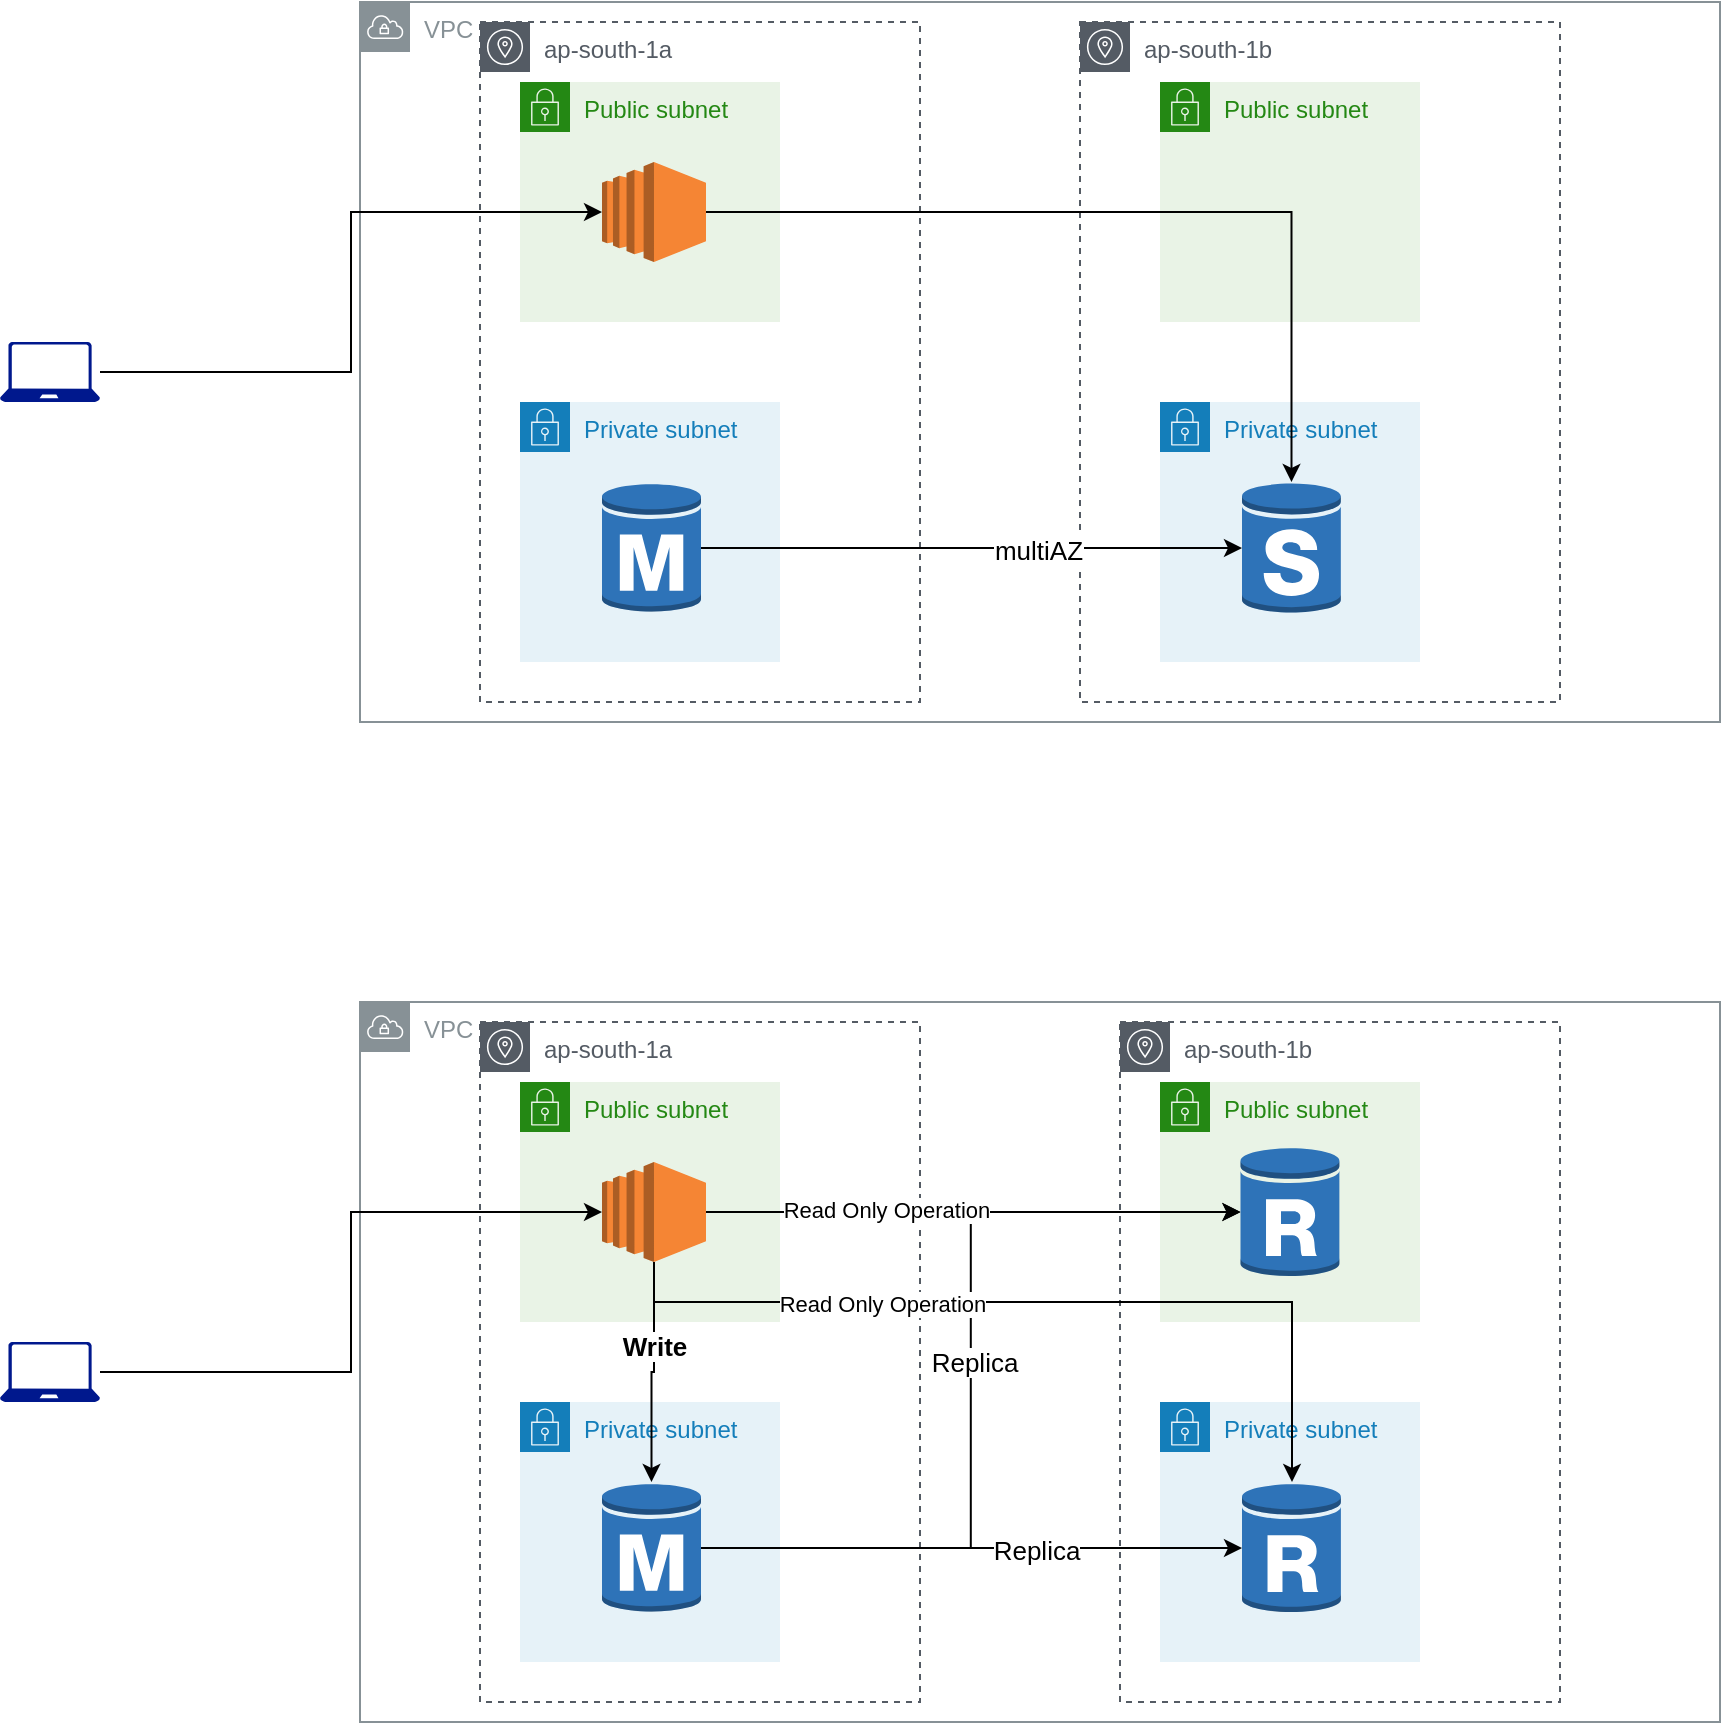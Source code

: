 <mxfile version="17.4.6" type="device"><diagram id="T_8c-Z_9L9XA7JDwIhqj" name="Page-1"><mxGraphModel dx="1773" dy="395" grid="1" gridSize="10" guides="1" tooltips="1" connect="1" arrows="1" fold="1" page="1" pageScale="1" pageWidth="850" pageHeight="1100" math="0" shadow="0"><root><mxCell id="0"/><mxCell id="1" parent="0"/><mxCell id="kQB1xTTdafavz345Ax2C-1" value="VPC" style="sketch=0;outlineConnect=0;gradientColor=none;html=1;whiteSpace=wrap;fontSize=12;fontStyle=0;shape=mxgraph.aws4.group;grIcon=mxgraph.aws4.group_vpc;strokeColor=#879196;fillColor=none;verticalAlign=top;align=left;spacingLeft=30;fontColor=#879196;dashed=0;" parent="1" vertex="1"><mxGeometry x="80" y="80" width="680" height="360" as="geometry"/></mxCell><mxCell id="kQB1xTTdafavz345Ax2C-2" value="Public subnet" style="points=[[0,0],[0.25,0],[0.5,0],[0.75,0],[1,0],[1,0.25],[1,0.5],[1,0.75],[1,1],[0.75,1],[0.5,1],[0.25,1],[0,1],[0,0.75],[0,0.5],[0,0.25]];outlineConnect=0;gradientColor=none;html=1;whiteSpace=wrap;fontSize=12;fontStyle=0;container=1;pointerEvents=0;collapsible=0;recursiveResize=0;shape=mxgraph.aws4.group;grIcon=mxgraph.aws4.group_security_group;grStroke=0;strokeColor=#248814;fillColor=#E9F3E6;verticalAlign=top;align=left;spacingLeft=30;fontColor=#248814;dashed=0;" parent="1" vertex="1"><mxGeometry x="160" y="120" width="130" height="120" as="geometry"/></mxCell><mxCell id="kQB1xTTdafavz345Ax2C-4" value="Public subnet" style="points=[[0,0],[0.25,0],[0.5,0],[0.75,0],[1,0],[1,0.25],[1,0.5],[1,0.75],[1,1],[0.75,1],[0.5,1],[0.25,1],[0,1],[0,0.75],[0,0.5],[0,0.25]];outlineConnect=0;gradientColor=none;html=1;whiteSpace=wrap;fontSize=12;fontStyle=0;container=1;pointerEvents=0;collapsible=0;recursiveResize=0;shape=mxgraph.aws4.group;grIcon=mxgraph.aws4.group_security_group;grStroke=0;strokeColor=#248814;fillColor=#E9F3E6;verticalAlign=top;align=left;spacingLeft=30;fontColor=#248814;dashed=0;" parent="1" vertex="1"><mxGeometry x="480" y="120" width="130" height="120" as="geometry"/></mxCell><mxCell id="kQB1xTTdafavz345Ax2C-5" value="Private subnet" style="points=[[0,0],[0.25,0],[0.5,0],[0.75,0],[1,0],[1,0.25],[1,0.5],[1,0.75],[1,1],[0.75,1],[0.5,1],[0.25,1],[0,1],[0,0.75],[0,0.5],[0,0.25]];outlineConnect=0;gradientColor=none;html=1;whiteSpace=wrap;fontSize=12;fontStyle=0;container=1;pointerEvents=0;collapsible=0;recursiveResize=0;shape=mxgraph.aws4.group;grIcon=mxgraph.aws4.group_security_group;grStroke=0;strokeColor=#147EBA;fillColor=#E6F2F8;verticalAlign=top;align=left;spacingLeft=30;fontColor=#147EBA;dashed=0;" parent="1" vertex="1"><mxGeometry x="160" y="280" width="130" height="130" as="geometry"/></mxCell><mxCell id="kQB1xTTdafavz345Ax2C-6" value="Private subnet" style="points=[[0,0],[0.25,0],[0.5,0],[0.75,0],[1,0],[1,0.25],[1,0.5],[1,0.75],[1,1],[0.75,1],[0.5,1],[0.25,1],[0,1],[0,0.75],[0,0.5],[0,0.25]];outlineConnect=0;gradientColor=none;html=1;whiteSpace=wrap;fontSize=12;fontStyle=0;container=1;pointerEvents=0;collapsible=0;recursiveResize=0;shape=mxgraph.aws4.group;grIcon=mxgraph.aws4.group_security_group;grStroke=0;strokeColor=#147EBA;fillColor=#E6F2F8;verticalAlign=top;align=left;spacingLeft=30;fontColor=#147EBA;dashed=0;" parent="1" vertex="1"><mxGeometry x="480" y="280" width="130" height="130" as="geometry"/></mxCell><mxCell id="kQB1xTTdafavz345Ax2C-7" value="ap-south-1a" style="sketch=0;outlineConnect=0;gradientColor=none;html=1;whiteSpace=wrap;fontSize=12;fontStyle=0;shape=mxgraph.aws4.group;grIcon=mxgraph.aws4.group_availability_zone;strokeColor=#545B64;fillColor=none;verticalAlign=top;align=left;spacingLeft=30;fontColor=#545B64;dashed=1;" parent="1" vertex="1"><mxGeometry x="140" y="90" width="220" height="340" as="geometry"/></mxCell><mxCell id="kQB1xTTdafavz345Ax2C-8" value="ap-south-1b" style="sketch=0;outlineConnect=0;gradientColor=none;html=1;whiteSpace=wrap;fontSize=12;fontStyle=0;shape=mxgraph.aws4.group;grIcon=mxgraph.aws4.group_availability_zone;strokeColor=#545B64;fillColor=none;verticalAlign=top;align=left;spacingLeft=30;fontColor=#545B64;dashed=1;" parent="1" vertex="1"><mxGeometry x="440" y="90" width="240" height="340" as="geometry"/></mxCell><mxCell id="kQB1xTTdafavz345Ax2C-11" style="edgeStyle=orthogonalEdgeStyle;rounded=0;orthogonalLoop=1;jettySize=auto;html=1;" parent="1" source="kQB1xTTdafavz345Ax2C-9" target="kQB1xTTdafavz345Ax2C-10" edge="1"><mxGeometry relative="1" as="geometry"/></mxCell><mxCell id="kQB1xTTdafavz345Ax2C-12" value="&lt;font style=&quot;font-size: 13px&quot;&gt;multiAZ&lt;/font&gt;" style="edgeLabel;html=1;align=center;verticalAlign=middle;resizable=0;points=[];" parent="kQB1xTTdafavz345Ax2C-11" vertex="1" connectable="0"><mxGeometry x="0.238" y="-1" relative="1" as="geometry"><mxPoint x="1" as="offset"/></mxGeometry></mxCell><mxCell id="kQB1xTTdafavz345Ax2C-9" value="" style="outlineConnect=0;dashed=0;verticalLabelPosition=bottom;verticalAlign=top;align=center;html=1;shape=mxgraph.aws3.rds_db_instance;fillColor=#2E73B8;gradientColor=none;" parent="1" vertex="1"><mxGeometry x="201" y="320" width="49.5" height="66" as="geometry"/></mxCell><mxCell id="kQB1xTTdafavz345Ax2C-10" value="" style="outlineConnect=0;dashed=0;verticalLabelPosition=bottom;verticalAlign=top;align=center;html=1;shape=mxgraph.aws3.rds_db_instance_standby_multi_az;fillColor=#2E73B8;gradientColor=none;" parent="1" vertex="1"><mxGeometry x="521" y="320" width="49.5" height="66" as="geometry"/></mxCell><mxCell id="kQB1xTTdafavz345Ax2C-18" style="edgeStyle=orthogonalEdgeStyle;rounded=0;orthogonalLoop=1;jettySize=auto;html=1;fontSize=13;" parent="1" source="kQB1xTTdafavz345Ax2C-13" target="kQB1xTTdafavz345Ax2C-10" edge="1"><mxGeometry relative="1" as="geometry"/></mxCell><mxCell id="kQB1xTTdafavz345Ax2C-13" value="" style="outlineConnect=0;dashed=0;verticalLabelPosition=bottom;verticalAlign=top;align=center;html=1;shape=mxgraph.aws3.ec2;fillColor=#F58534;gradientColor=none;fontSize=13;" parent="1" vertex="1"><mxGeometry x="201" y="160" width="52" height="50" as="geometry"/></mxCell><mxCell id="kQB1xTTdafavz345Ax2C-19" style="edgeStyle=orthogonalEdgeStyle;rounded=0;orthogonalLoop=1;jettySize=auto;html=1;entryX=0;entryY=0.5;entryDx=0;entryDy=0;entryPerimeter=0;fontSize=13;" parent="1" source="kQB1xTTdafavz345Ax2C-14" target="kQB1xTTdafavz345Ax2C-13" edge="1"><mxGeometry relative="1" as="geometry"/></mxCell><mxCell id="kQB1xTTdafavz345Ax2C-14" value="" style="sketch=0;aspect=fixed;pointerEvents=1;shadow=0;dashed=0;html=1;strokeColor=none;labelPosition=center;verticalLabelPosition=bottom;verticalAlign=top;align=center;fillColor=#00188D;shape=mxgraph.azure.laptop;fontSize=13;" parent="1" vertex="1"><mxGeometry x="-100" y="250" width="50" height="30" as="geometry"/></mxCell><mxCell id="kQB1xTTdafavz345Ax2C-20" value="VPC" style="sketch=0;outlineConnect=0;gradientColor=none;html=1;whiteSpace=wrap;fontSize=12;fontStyle=0;shape=mxgraph.aws4.group;grIcon=mxgraph.aws4.group_vpc;strokeColor=#879196;fillColor=none;verticalAlign=top;align=left;spacingLeft=30;fontColor=#879196;dashed=0;" parent="1" vertex="1"><mxGeometry x="80" y="580" width="680" height="360" as="geometry"/></mxCell><mxCell id="kQB1xTTdafavz345Ax2C-21" value="Public subnet" style="points=[[0,0],[0.25,0],[0.5,0],[0.75,0],[1,0],[1,0.25],[1,0.5],[1,0.75],[1,1],[0.75,1],[0.5,1],[0.25,1],[0,1],[0,0.75],[0,0.5],[0,0.25]];outlineConnect=0;gradientColor=none;html=1;whiteSpace=wrap;fontSize=12;fontStyle=0;container=1;pointerEvents=0;collapsible=0;recursiveResize=0;shape=mxgraph.aws4.group;grIcon=mxgraph.aws4.group_security_group;grStroke=0;strokeColor=#248814;fillColor=#E9F3E6;verticalAlign=top;align=left;spacingLeft=30;fontColor=#248814;dashed=0;" parent="1" vertex="1"><mxGeometry x="160" y="620" width="130" height="120" as="geometry"/></mxCell><mxCell id="kQB1xTTdafavz345Ax2C-22" value="Public subnet" style="points=[[0,0],[0.25,0],[0.5,0],[0.75,0],[1,0],[1,0.25],[1,0.5],[1,0.75],[1,1],[0.75,1],[0.5,1],[0.25,1],[0,1],[0,0.75],[0,0.5],[0,0.25]];outlineConnect=0;gradientColor=none;html=1;whiteSpace=wrap;fontSize=12;fontStyle=0;container=1;pointerEvents=0;collapsible=0;recursiveResize=0;shape=mxgraph.aws4.group;grIcon=mxgraph.aws4.group_security_group;grStroke=0;strokeColor=#248814;fillColor=#E9F3E6;verticalAlign=top;align=left;spacingLeft=30;fontColor=#248814;dashed=0;" parent="1" vertex="1"><mxGeometry x="480" y="620" width="130" height="120" as="geometry"/></mxCell><mxCell id="kQB1xTTdafavz345Ax2C-23" value="Private subnet" style="points=[[0,0],[0.25,0],[0.5,0],[0.75,0],[1,0],[1,0.25],[1,0.5],[1,0.75],[1,1],[0.75,1],[0.5,1],[0.25,1],[0,1],[0,0.75],[0,0.5],[0,0.25]];outlineConnect=0;gradientColor=none;html=1;whiteSpace=wrap;fontSize=12;fontStyle=0;container=1;pointerEvents=0;collapsible=0;recursiveResize=0;shape=mxgraph.aws4.group;grIcon=mxgraph.aws4.group_security_group;grStroke=0;strokeColor=#147EBA;fillColor=#E6F2F8;verticalAlign=top;align=left;spacingLeft=30;fontColor=#147EBA;dashed=0;" parent="1" vertex="1"><mxGeometry x="160" y="780" width="130" height="130" as="geometry"/></mxCell><mxCell id="kQB1xTTdafavz345Ax2C-24" value="Private subnet" style="points=[[0,0],[0.25,0],[0.5,0],[0.75,0],[1,0],[1,0.25],[1,0.5],[1,0.75],[1,1],[0.75,1],[0.5,1],[0.25,1],[0,1],[0,0.75],[0,0.5],[0,0.25]];outlineConnect=0;gradientColor=none;html=1;whiteSpace=wrap;fontSize=12;fontStyle=0;container=1;pointerEvents=0;collapsible=0;recursiveResize=0;shape=mxgraph.aws4.group;grIcon=mxgraph.aws4.group_security_group;grStroke=0;strokeColor=#147EBA;fillColor=#E6F2F8;verticalAlign=top;align=left;spacingLeft=30;fontColor=#147EBA;dashed=0;" parent="1" vertex="1"><mxGeometry x="480" y="780" width="130" height="130" as="geometry"/></mxCell><mxCell id="kQB1xTTdafavz345Ax2C-25" value="ap-south-1a" style="sketch=0;outlineConnect=0;gradientColor=none;html=1;whiteSpace=wrap;fontSize=12;fontStyle=0;shape=mxgraph.aws4.group;grIcon=mxgraph.aws4.group_availability_zone;strokeColor=#545B64;fillColor=none;verticalAlign=top;align=left;spacingLeft=30;fontColor=#545B64;dashed=1;" parent="1" vertex="1"><mxGeometry x="140" y="590" width="220" height="340" as="geometry"/></mxCell><mxCell id="kQB1xTTdafavz345Ax2C-26" value="ap-south-1b" style="sketch=0;outlineConnect=0;gradientColor=none;html=1;whiteSpace=wrap;fontSize=12;fontStyle=0;shape=mxgraph.aws4.group;grIcon=mxgraph.aws4.group_availability_zone;strokeColor=#545B64;fillColor=none;verticalAlign=top;align=left;spacingLeft=30;fontColor=#545B64;dashed=1;" parent="1" vertex="1"><mxGeometry x="460" y="590" width="220" height="340" as="geometry"/></mxCell><mxCell id="kQB1xTTdafavz345Ax2C-39" style="edgeStyle=orthogonalEdgeStyle;rounded=0;orthogonalLoop=1;jettySize=auto;html=1;entryX=0;entryY=0.5;entryDx=0;entryDy=0;entryPerimeter=0;fontSize=13;" parent="1" source="kQB1xTTdafavz345Ax2C-29" target="kQB1xTTdafavz345Ax2C-36" edge="1"><mxGeometry relative="1" as="geometry"/></mxCell><mxCell id="kQB1xTTdafavz345Ax2C-41" value="Replica" style="edgeLabel;html=1;align=center;verticalAlign=middle;resizable=0;points=[];fontSize=13;" parent="kQB1xTTdafavz345Ax2C-39" vertex="1" connectable="0"><mxGeometry x="0.045" y="-1" relative="1" as="geometry"><mxPoint as="offset"/></mxGeometry></mxCell><mxCell id="kQB1xTTdafavz345Ax2C-40" style="edgeStyle=orthogonalEdgeStyle;rounded=0;orthogonalLoop=1;jettySize=auto;html=1;fontSize=13;" parent="1" source="kQB1xTTdafavz345Ax2C-29" target="kQB1xTTdafavz345Ax2C-35" edge="1"><mxGeometry relative="1" as="geometry"/></mxCell><mxCell id="kQB1xTTdafavz345Ax2C-42" value="Replica" style="edgeLabel;html=1;align=center;verticalAlign=middle;resizable=0;points=[];fontSize=13;" parent="kQB1xTTdafavz345Ax2C-40" vertex="1" connectable="0"><mxGeometry x="0.236" y="-1" relative="1" as="geometry"><mxPoint as="offset"/></mxGeometry></mxCell><mxCell id="kQB1xTTdafavz345Ax2C-29" value="" style="outlineConnect=0;dashed=0;verticalLabelPosition=bottom;verticalAlign=top;align=center;html=1;shape=mxgraph.aws3.rds_db_instance;fillColor=#2E73B8;gradientColor=none;" parent="1" vertex="1"><mxGeometry x="201" y="820" width="49.5" height="66" as="geometry"/></mxCell><mxCell id="kQB1xTTdafavz345Ax2C-37" style="edgeStyle=orthogonalEdgeStyle;rounded=0;orthogonalLoop=1;jettySize=auto;html=1;fontSize=13;" parent="1" source="kQB1xTTdafavz345Ax2C-32" target="kQB1xTTdafavz345Ax2C-29" edge="1"><mxGeometry relative="1" as="geometry"/></mxCell><mxCell id="kQB1xTTdafavz345Ax2C-38" value="&lt;b&gt;Write&lt;/b&gt;" style="edgeLabel;html=1;align=center;verticalAlign=middle;resizable=0;points=[];fontSize=13;" parent="kQB1xTTdafavz345Ax2C-37" vertex="1" connectable="0"><mxGeometry x="-0.254" relative="1" as="geometry"><mxPoint as="offset"/></mxGeometry></mxCell><mxCell id="wmv-zURFRj3ng_5FtJMB-1" style="edgeStyle=orthogonalEdgeStyle;rounded=0;orthogonalLoop=1;jettySize=auto;html=1;" edge="1" parent="1" source="kQB1xTTdafavz345Ax2C-32" target="kQB1xTTdafavz345Ax2C-36"><mxGeometry relative="1" as="geometry"/></mxCell><mxCell id="wmv-zURFRj3ng_5FtJMB-2" value="Read Only Operation" style="edgeLabel;html=1;align=center;verticalAlign=middle;resizable=0;points=[];" vertex="1" connectable="0" parent="wmv-zURFRj3ng_5FtJMB-1"><mxGeometry x="-0.328" y="1" relative="1" as="geometry"><mxPoint as="offset"/></mxGeometry></mxCell><mxCell id="wmv-zURFRj3ng_5FtJMB-3" style="edgeStyle=orthogonalEdgeStyle;rounded=0;orthogonalLoop=1;jettySize=auto;html=1;" edge="1" parent="1" source="kQB1xTTdafavz345Ax2C-32" target="kQB1xTTdafavz345Ax2C-35"><mxGeometry relative="1" as="geometry"><Array as="points"><mxPoint x="227" y="730"/><mxPoint x="546" y="730"/></Array></mxGeometry></mxCell><mxCell id="wmv-zURFRj3ng_5FtJMB-4" value="Read Only Operation" style="edgeLabel;html=1;align=center;verticalAlign=middle;resizable=0;points=[];" vertex="1" connectable="0" parent="wmv-zURFRj3ng_5FtJMB-3"><mxGeometry x="-0.475" y="-1" relative="1" as="geometry"><mxPoint x="21" as="offset"/></mxGeometry></mxCell><mxCell id="kQB1xTTdafavz345Ax2C-32" value="" style="outlineConnect=0;dashed=0;verticalLabelPosition=bottom;verticalAlign=top;align=center;html=1;shape=mxgraph.aws3.ec2;fillColor=#F58534;gradientColor=none;fontSize=13;" parent="1" vertex="1"><mxGeometry x="201" y="660" width="52" height="50" as="geometry"/></mxCell><mxCell id="kQB1xTTdafavz345Ax2C-33" style="edgeStyle=orthogonalEdgeStyle;rounded=0;orthogonalLoop=1;jettySize=auto;html=1;entryX=0;entryY=0.5;entryDx=0;entryDy=0;entryPerimeter=0;fontSize=13;" parent="1" source="kQB1xTTdafavz345Ax2C-34" target="kQB1xTTdafavz345Ax2C-32" edge="1"><mxGeometry relative="1" as="geometry"/></mxCell><mxCell id="kQB1xTTdafavz345Ax2C-34" value="" style="sketch=0;aspect=fixed;pointerEvents=1;shadow=0;dashed=0;html=1;strokeColor=none;labelPosition=center;verticalLabelPosition=bottom;verticalAlign=top;align=center;fillColor=#00188D;shape=mxgraph.azure.laptop;fontSize=13;" parent="1" vertex="1"><mxGeometry x="-100" y="750" width="50" height="30" as="geometry"/></mxCell><mxCell id="kQB1xTTdafavz345Ax2C-35" value="" style="outlineConnect=0;dashed=0;verticalLabelPosition=bottom;verticalAlign=top;align=center;html=1;shape=mxgraph.aws3.rds_db_instance_read_replica;fillColor=#2E73B8;gradientColor=none;fontSize=13;" parent="1" vertex="1"><mxGeometry x="521" y="820" width="49.5" height="66" as="geometry"/></mxCell><mxCell id="kQB1xTTdafavz345Ax2C-36" value="" style="outlineConnect=0;dashed=0;verticalLabelPosition=bottom;verticalAlign=top;align=center;html=1;shape=mxgraph.aws3.rds_db_instance_read_replica;fillColor=#2E73B8;gradientColor=none;fontSize=13;" parent="1" vertex="1"><mxGeometry x="520.25" y="652" width="49.5" height="66" as="geometry"/></mxCell></root></mxGraphModel></diagram></mxfile>